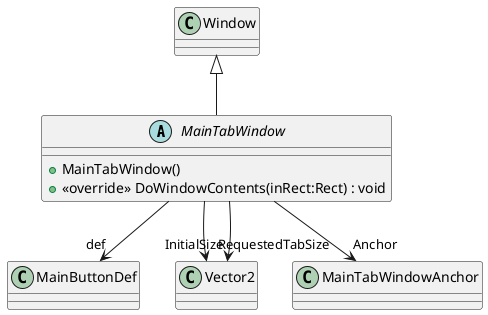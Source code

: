 @startuml
abstract class MainTabWindow {
    + MainTabWindow()
    + <<override>> DoWindowContents(inRect:Rect) : void
}
Window <|-- MainTabWindow
MainTabWindow --> "def" MainButtonDef
MainTabWindow --> "RequestedTabSize" Vector2
MainTabWindow --> "Anchor" MainTabWindowAnchor
MainTabWindow --> "InitialSize" Vector2
@enduml
